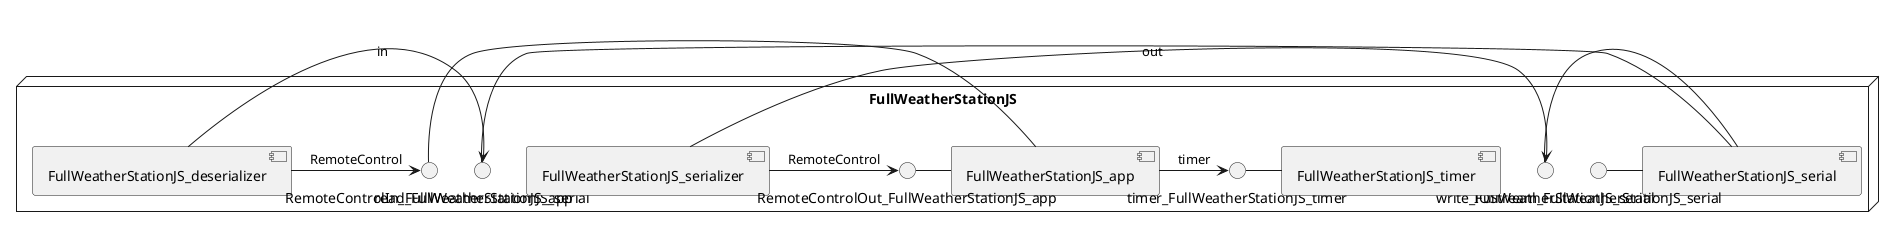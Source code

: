 @startuml
node "FullWeatherStationJS"{
read_FullWeatherStationJS_serial - [FullWeatherStationJS_serial]
write_FullWeatherStationJS_serial - [FullWeatherStationJS_serial]
IOStream_FullWeatherStationJS_serial - [FullWeatherStationJS_serial]
[FullWeatherStationJS_deserializer]
[FullWeatherStationJS_serializer]
RemoteControlIn_FullWeatherStationJS_app - [FullWeatherStationJS_app]
RemoteControlOut_FullWeatherStationJS_app - [FullWeatherStationJS_app]
timer_FullWeatherStationJS_timer - [FullWeatherStationJS_timer]
[FullWeatherStationJS_serializer] -> write_FullWeatherStationJS_serial : out
[FullWeatherStationJS_app] -> timer_FullWeatherStationJS_timer : timer
[FullWeatherStationJS_deserializer] -> read_FullWeatherStationJS_serial : in
[FullWeatherStationJS_deserializer] -> RemoteControlIn_FullWeatherStationJS_app : RemoteControl
[FullWeatherStationJS_serializer] -> RemoteControlOut_FullWeatherStationJS_app : RemoteControl
}
@enduml
